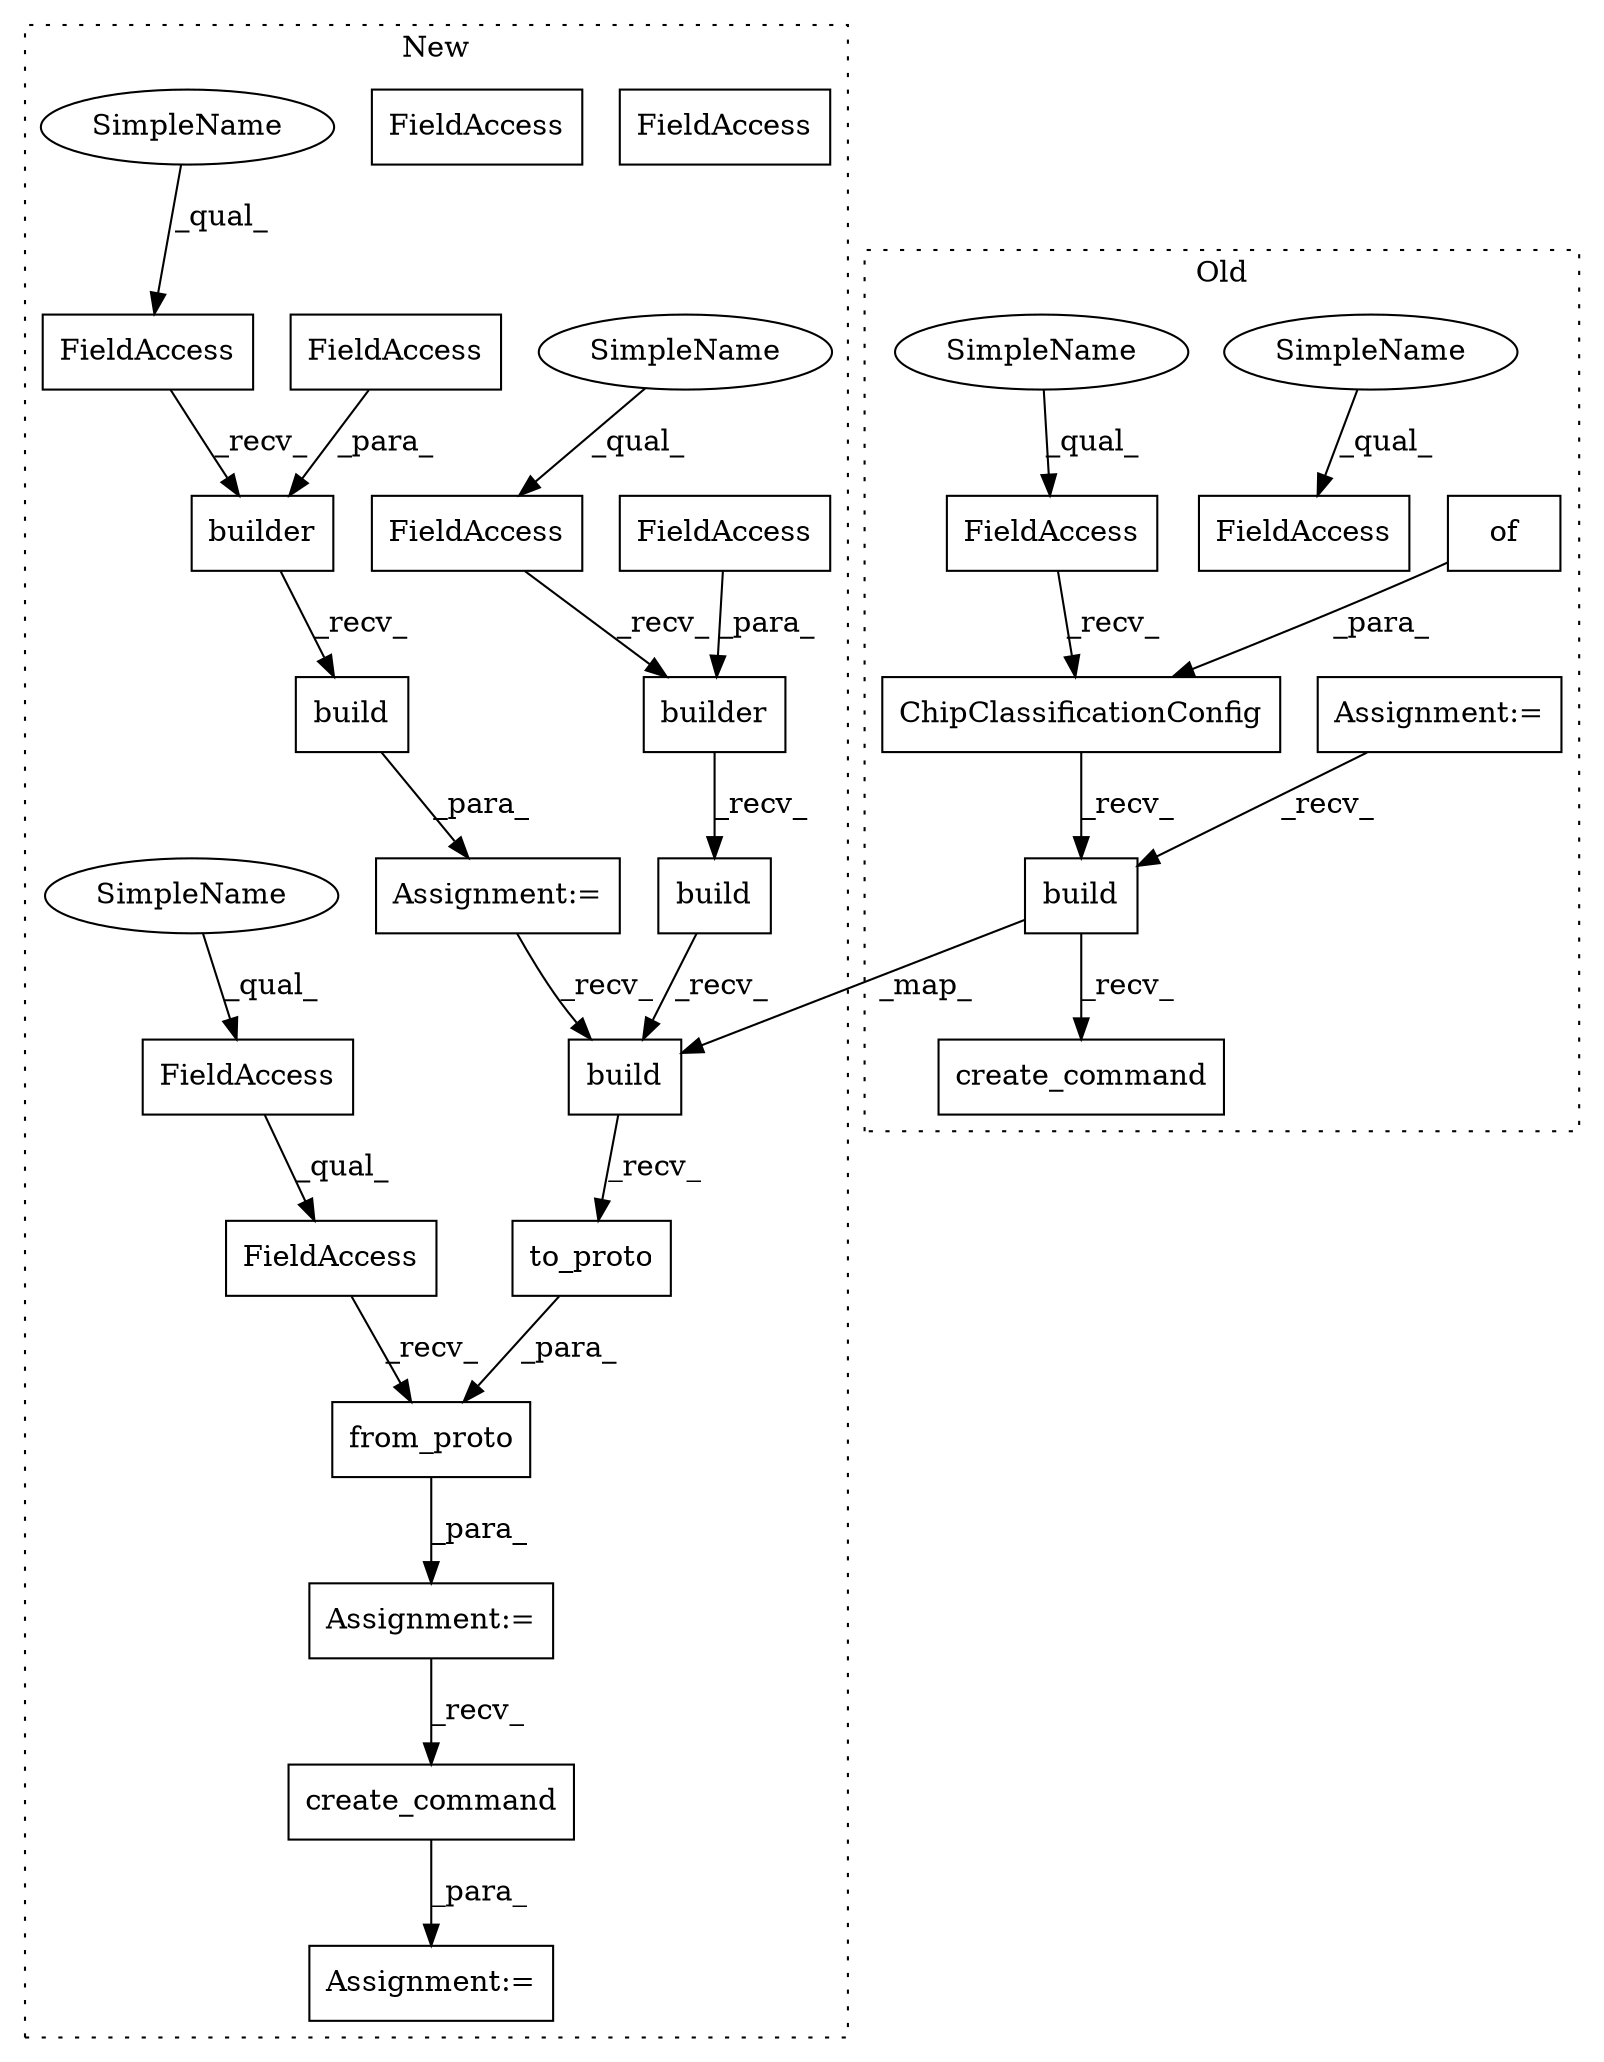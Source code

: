 digraph G {
subgraph cluster0 {
1 [label="ChipClassificationConfig" a="32" s="471,504" l="25,1" shape="box"];
3 [label="create_command" a="32" s="804" l="16" shape="box"];
6 [label="FieldAccess" a="22" s="453" l="17" shape="box"];
10 [label="of" a="32" s="500" l="4" shape="box"];
14 [label="build" a="32" s="796" l="7" shape="box"];
18 [label="FieldAccess" a="22" s="519" l="20" shape="box"];
24 [label="Assignment:=" a="7" s="518" l="1" shape="box"];
30 [label="SimpleName" a="42" s="519" l="12" shape="ellipse"];
31 [label="SimpleName" a="42" s="453" l="12" shape="ellipse"];
label = "Old";
style="dotted";
}
subgraph cluster1 {
2 [label="build" a="32" s="380" l="7" shape="box"];
4 [label="create_command" a="32" s="829" l="16" shape="box"];
5 [label="from_proto" a="32" s="777,807" l="11,1" shape="box"];
7 [label="FieldAccess" a="22" s="742" l="34" shape="box"];
8 [label="FieldAccess" a="22" s="742" l="20" shape="box"];
9 [label="FieldAccess" a="22" s="326" l="23" shape="box"];
11 [label="builder" a="32" s="350,378" l="8,1" shape="box"];
12 [label="FieldAccess" a="22" s="358" l="20" shape="box"];
13 [label="to_proto" a="32" s="797" l="10" shape="box"];
15 [label="build" a="32" s="718" l="7" shape="box"];
16 [label="Assignment:=" a="7" s="819" l="1" shape="box"];
17 [label="Assignment:=" a="7" s="741" l="1" shape="box"];
19 [label="build" a="32" s="461" l="7" shape="box"];
20 [label="FieldAccess" a="22" s="401" l="26" shape="box"];
21 [label="builder" a="32" s="428,459" l="8,1" shape="box"];
22 [label="FieldAccess" a="22" s="436" l="23" shape="box"];
23 [label="Assignment:=" a="7" s="400" l="1" shape="box"];
25 [label="FieldAccess" a="22" s="436" l="23" shape="box"];
26 [label="SimpleName" a="42" s="326" l="12" shape="ellipse"];
27 [label="SimpleName" a="42" s="401" l="12" shape="ellipse"];
28 [label="SimpleName" a="42" s="742" l="12" shape="ellipse"];
29 [label="FieldAccess" a="22" s="358" l="20" shape="box"];
label = "New";
style="dotted";
}
1 -> 14 [label="_recv_"];
2 -> 15 [label="_recv_"];
4 -> 16 [label="_para_"];
5 -> 17 [label="_para_"];
6 -> 1 [label="_recv_"];
7 -> 5 [label="_recv_"];
8 -> 7 [label="_qual_"];
9 -> 11 [label="_recv_"];
10 -> 1 [label="_para_"];
11 -> 2 [label="_recv_"];
13 -> 5 [label="_para_"];
14 -> 15 [label="_map_"];
14 -> 3 [label="_recv_"];
15 -> 13 [label="_recv_"];
17 -> 4 [label="_recv_"];
19 -> 23 [label="_para_"];
20 -> 21 [label="_recv_"];
21 -> 19 [label="_recv_"];
23 -> 15 [label="_recv_"];
24 -> 14 [label="_recv_"];
25 -> 21 [label="_para_"];
26 -> 9 [label="_qual_"];
27 -> 20 [label="_qual_"];
28 -> 8 [label="_qual_"];
29 -> 11 [label="_para_"];
30 -> 18 [label="_qual_"];
31 -> 6 [label="_qual_"];
}